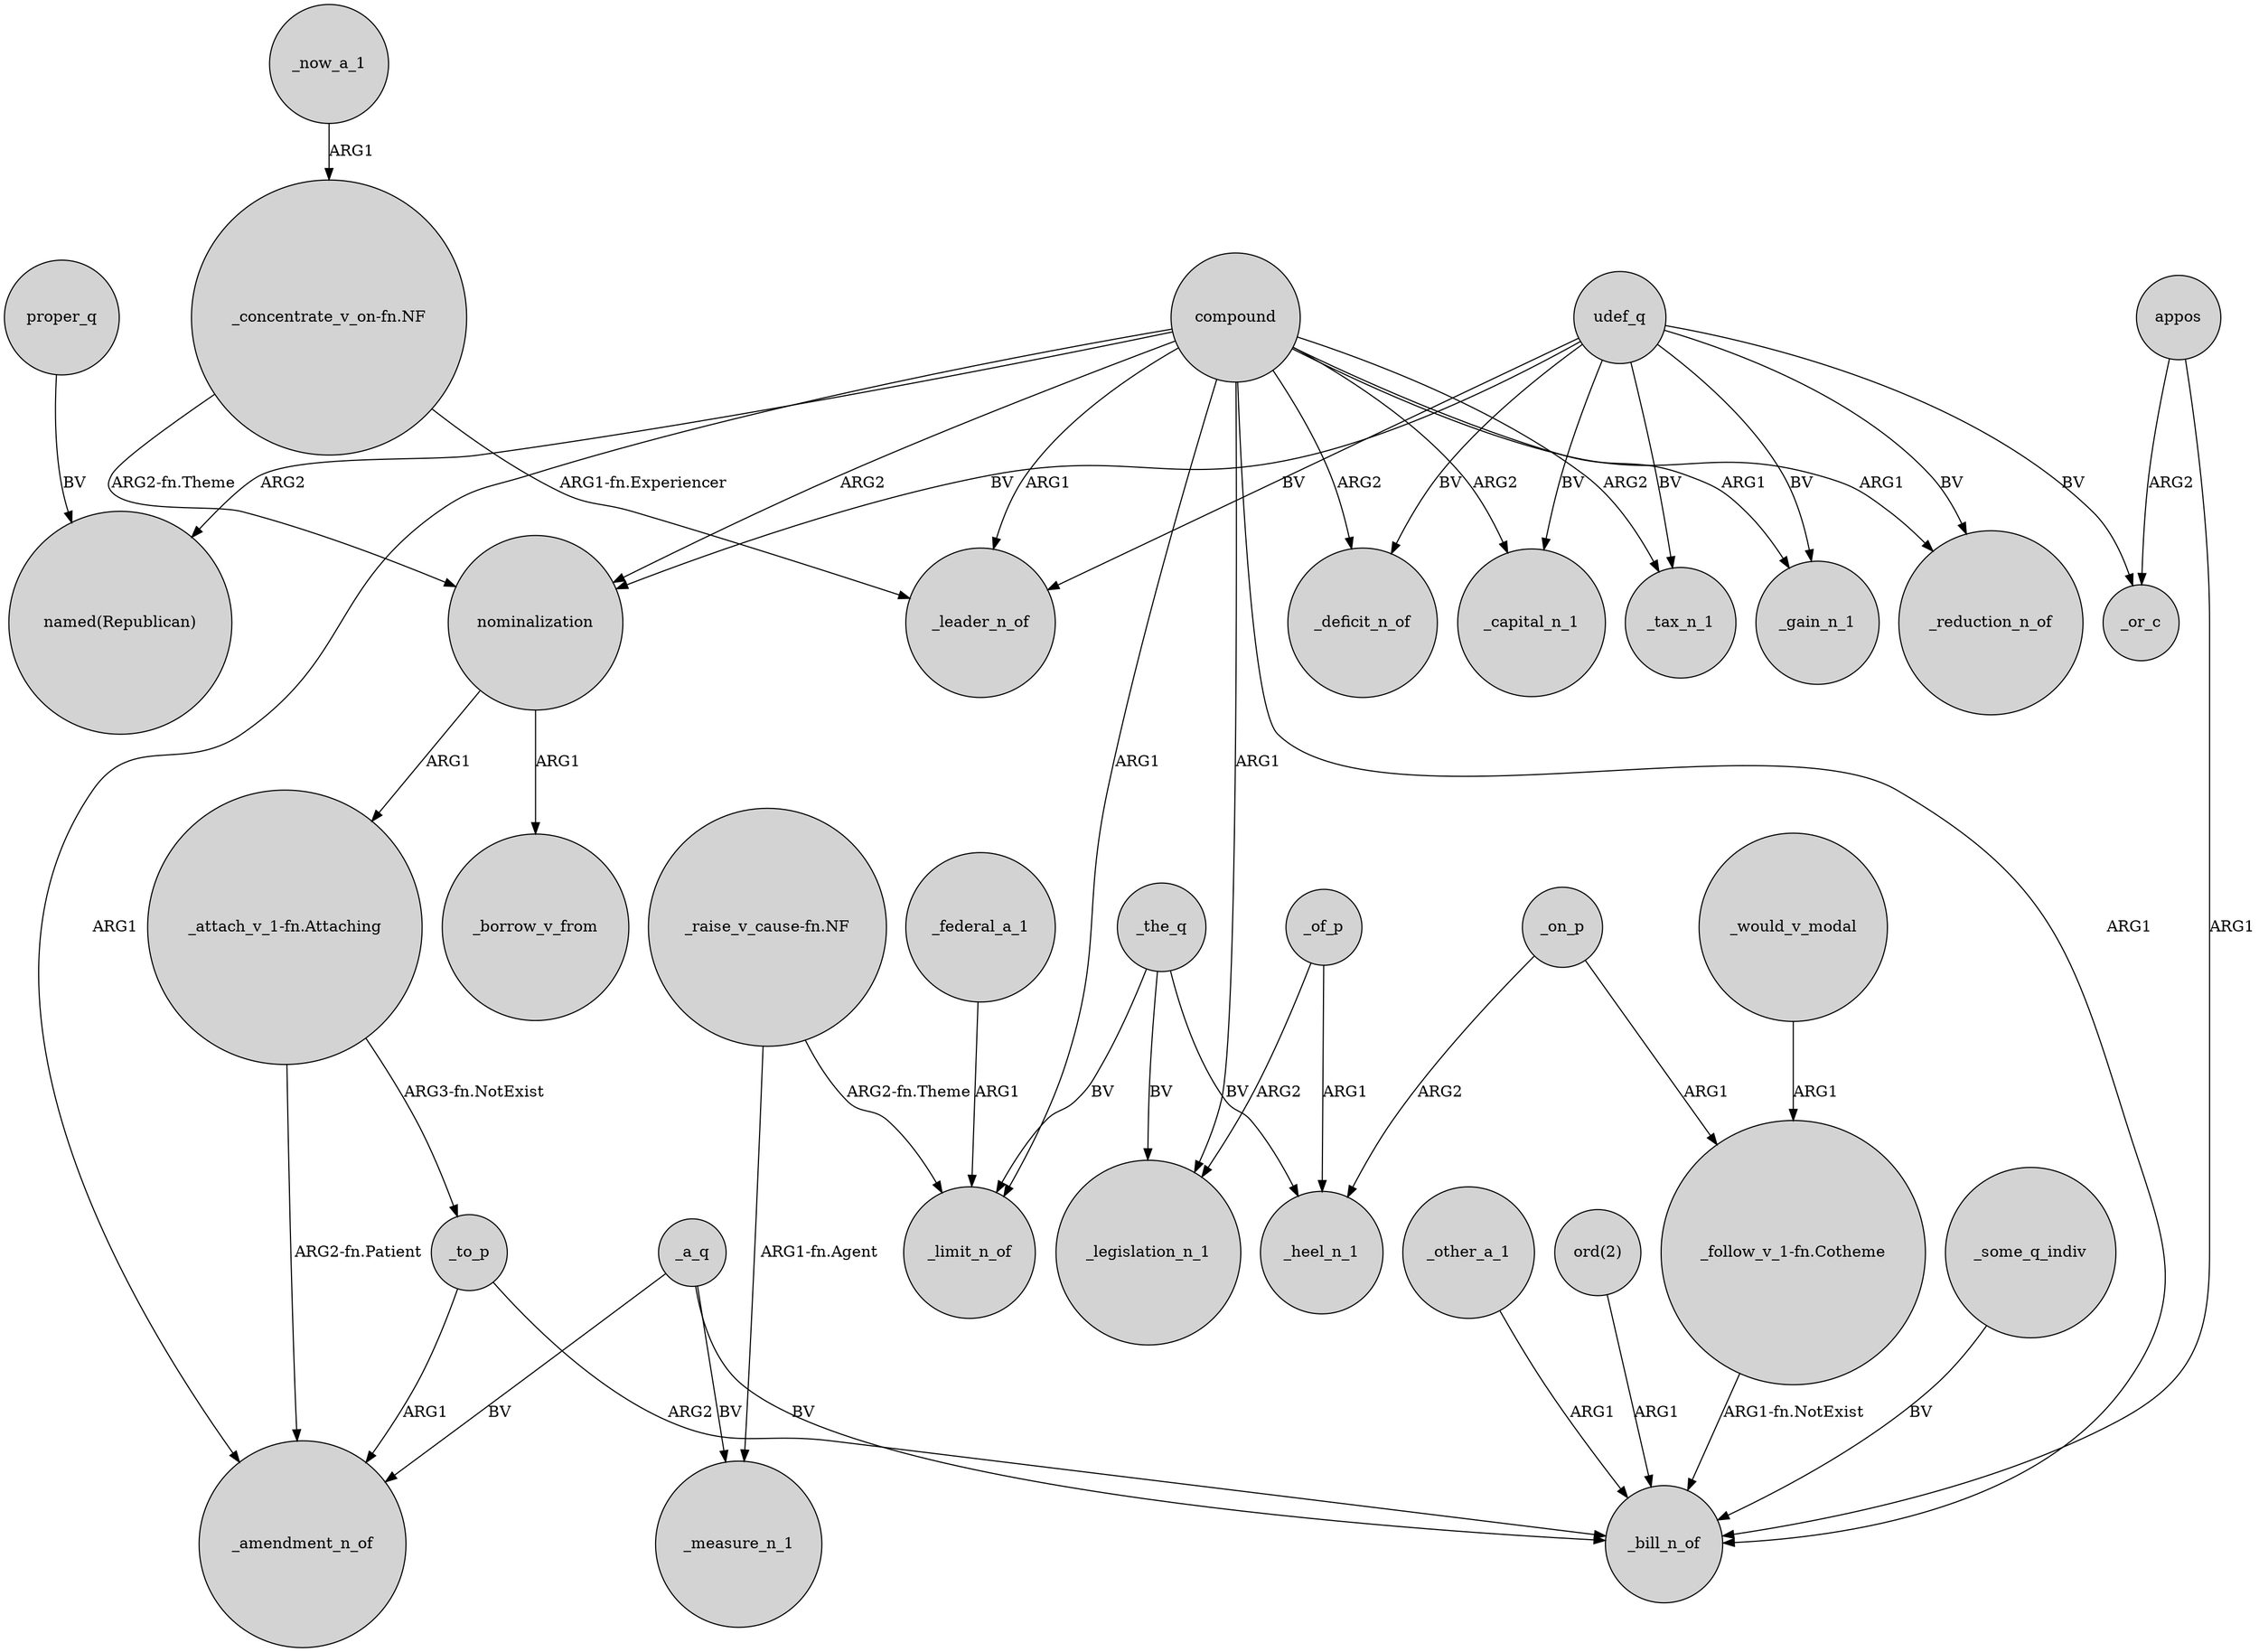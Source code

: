 digraph {
	node [shape=circle style=filled]
	_now_a_1 -> "_concentrate_v_on-fn.NF" [label=ARG1]
	_the_q -> _heel_n_1 [label=BV]
	compound -> "named(Republican)" [label=ARG2]
	"_concentrate_v_on-fn.NF" -> _leader_n_of [label="ARG1-fn.Experiencer"]
	_would_v_modal -> "_follow_v_1-fn.Cotheme" [label=ARG1]
	"_raise_v_cause-fn.NF" -> _measure_n_1 [label="ARG1-fn.Agent"]
	compound -> _capital_n_1 [label=ARG2]
	_on_p -> _heel_n_1 [label=ARG2]
	compound -> _bill_n_of [label=ARG1]
	_a_q -> _amendment_n_of [label=BV]
	_other_a_1 -> _bill_n_of [label=ARG1]
	_a_q -> _bill_n_of [label=BV]
	udef_q -> _gain_n_1 [label=BV]
	"_follow_v_1-fn.Cotheme" -> _bill_n_of [label="ARG1-fn.NotExist"]
	"_raise_v_cause-fn.NF" -> _limit_n_of [label="ARG2-fn.Theme"]
	udef_q -> _reduction_n_of [label=BV]
	compound -> _limit_n_of [label=ARG1]
	_of_p -> _heel_n_1 [label=ARG1]
	nominalization -> _borrow_v_from [label=ARG1]
	_on_p -> "_follow_v_1-fn.Cotheme" [label=ARG1]
	"_concentrate_v_on-fn.NF" -> nominalization [label="ARG2-fn.Theme"]
	compound -> _leader_n_of [label=ARG1]
	compound -> nominalization [label=ARG2]
	_to_p -> _bill_n_of [label=ARG2]
	udef_q -> _or_c [label=BV]
	udef_q -> _deficit_n_of [label=BV]
	compound -> _amendment_n_of [label=ARG1]
	proper_q -> "named(Republican)" [label=BV]
	"ord(2)" -> _bill_n_of [label=ARG1]
	_a_q -> _measure_n_1 [label=BV]
	"_attach_v_1-fn.Attaching" -> _amendment_n_of [label="ARG2-fn.Patient"]
	udef_q -> _tax_n_1 [label=BV]
	_to_p -> _amendment_n_of [label=ARG1]
	_the_q -> _legislation_n_1 [label=BV]
	compound -> _deficit_n_of [label=ARG2]
	udef_q -> nominalization [label=BV]
	compound -> _reduction_n_of [label=ARG1]
	appos -> _bill_n_of [label=ARG1]
	compound -> _legislation_n_1 [label=ARG1]
	compound -> _gain_n_1 [label=ARG1]
	_some_q_indiv -> _bill_n_of [label=BV]
	"_attach_v_1-fn.Attaching" -> _to_p [label="ARG3-fn.NotExist"]
	_federal_a_1 -> _limit_n_of [label=ARG1]
	compound -> _tax_n_1 [label=ARG2]
	_of_p -> _legislation_n_1 [label=ARG2]
	appos -> _or_c [label=ARG2]
	_the_q -> _limit_n_of [label=BV]
	nominalization -> "_attach_v_1-fn.Attaching" [label=ARG1]
	udef_q -> _leader_n_of [label=BV]
	udef_q -> _capital_n_1 [label=BV]
}
